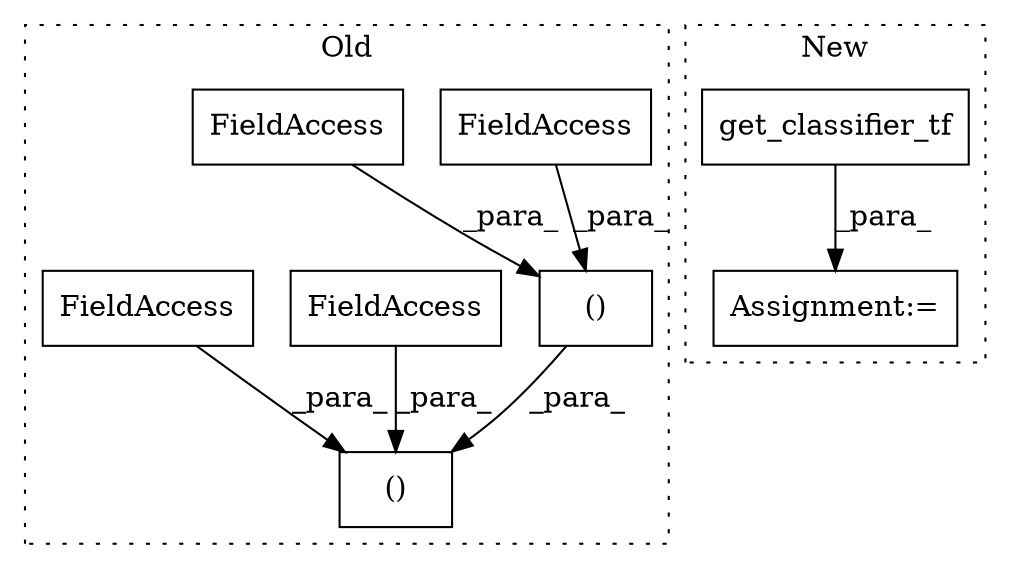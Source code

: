 digraph G {
subgraph cluster0 {
1 [label="()" a="106" s="6999" l="25" shape="box"];
4 [label="FieldAccess" a="22" s="7018" l="6" shape="box"];
5 [label="()" a="106" s="6964" l="61" shape="box"];
6 [label="FieldAccess" a="22" s="6999" l="6" shape="box"];
7 [label="FieldAccess" a="22" s="6979" l="1" shape="box"];
8 [label="FieldAccess" a="22" s="6965" l="1" shape="box"];
label = "Old";
style="dotted";
}
subgraph cluster1 {
2 [label="get_classifier_tf" a="32" s="11855" l="19" shape="box"];
3 [label="Assignment:=" a="7" s="11853" l="2" shape="box"];
label = "New";
style="dotted";
}
1 -> 5 [label="_para_"];
2 -> 3 [label="_para_"];
4 -> 1 [label="_para_"];
6 -> 1 [label="_para_"];
7 -> 5 [label="_para_"];
8 -> 5 [label="_para_"];
}